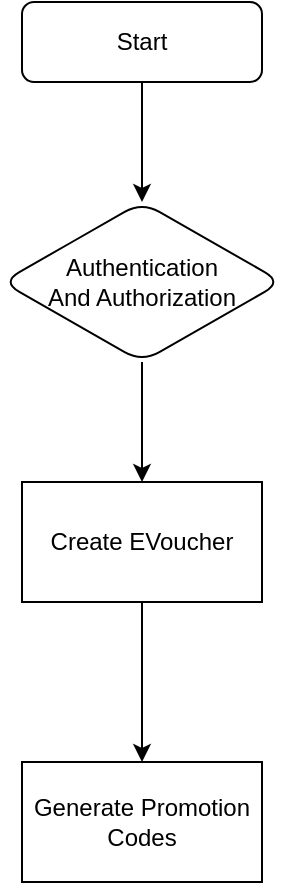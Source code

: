<mxfile version="26.0.6">
  <diagram name="Page-1" id="SZAIdNu5_d2Mf-W-9mkS">
    <mxGraphModel dx="1050" dy="557" grid="1" gridSize="10" guides="1" tooltips="1" connect="1" arrows="1" fold="1" page="1" pageScale="1" pageWidth="827" pageHeight="1169" math="0" shadow="0">
      <root>
        <mxCell id="0" />
        <mxCell id="1" parent="0" />
        <mxCell id="ifjugQ-kdcExcUm5cvUk-5" value="" style="edgeStyle=orthogonalEdgeStyle;rounded=0;orthogonalLoop=1;jettySize=auto;html=1;" edge="1" parent="1" source="ifjugQ-kdcExcUm5cvUk-1" target="ifjugQ-kdcExcUm5cvUk-2">
          <mxGeometry relative="1" as="geometry" />
        </mxCell>
        <mxCell id="ifjugQ-kdcExcUm5cvUk-1" value="Start" style="rounded=1;whiteSpace=wrap;html=1;" vertex="1" parent="1">
          <mxGeometry x="390" y="60" width="120" height="40" as="geometry" />
        </mxCell>
        <mxCell id="ifjugQ-kdcExcUm5cvUk-6" value="" style="edgeStyle=orthogonalEdgeStyle;rounded=0;orthogonalLoop=1;jettySize=auto;html=1;" edge="1" parent="1" source="ifjugQ-kdcExcUm5cvUk-2" target="ifjugQ-kdcExcUm5cvUk-3">
          <mxGeometry relative="1" as="geometry" />
        </mxCell>
        <mxCell id="ifjugQ-kdcExcUm5cvUk-2" value="Authentication&lt;div&gt;And Authorization&lt;/div&gt;" style="rhombus;whiteSpace=wrap;html=1;rounded=1;" vertex="1" parent="1">
          <mxGeometry x="380" y="160" width="140" height="80" as="geometry" />
        </mxCell>
        <mxCell id="ifjugQ-kdcExcUm5cvUk-7" value="" style="edgeStyle=orthogonalEdgeStyle;rounded=0;orthogonalLoop=1;jettySize=auto;html=1;" edge="1" parent="1" source="ifjugQ-kdcExcUm5cvUk-3" target="ifjugQ-kdcExcUm5cvUk-4">
          <mxGeometry relative="1" as="geometry" />
        </mxCell>
        <mxCell id="ifjugQ-kdcExcUm5cvUk-3" value="Create EVoucher" style="rounded=0;whiteSpace=wrap;html=1;" vertex="1" parent="1">
          <mxGeometry x="390" y="300" width="120" height="60" as="geometry" />
        </mxCell>
        <mxCell id="ifjugQ-kdcExcUm5cvUk-4" value="Generate Promotion Codes" style="whiteSpace=wrap;html=1;rounded=0;" vertex="1" parent="1">
          <mxGeometry x="390" y="440" width="120" height="60" as="geometry" />
        </mxCell>
      </root>
    </mxGraphModel>
  </diagram>
</mxfile>
